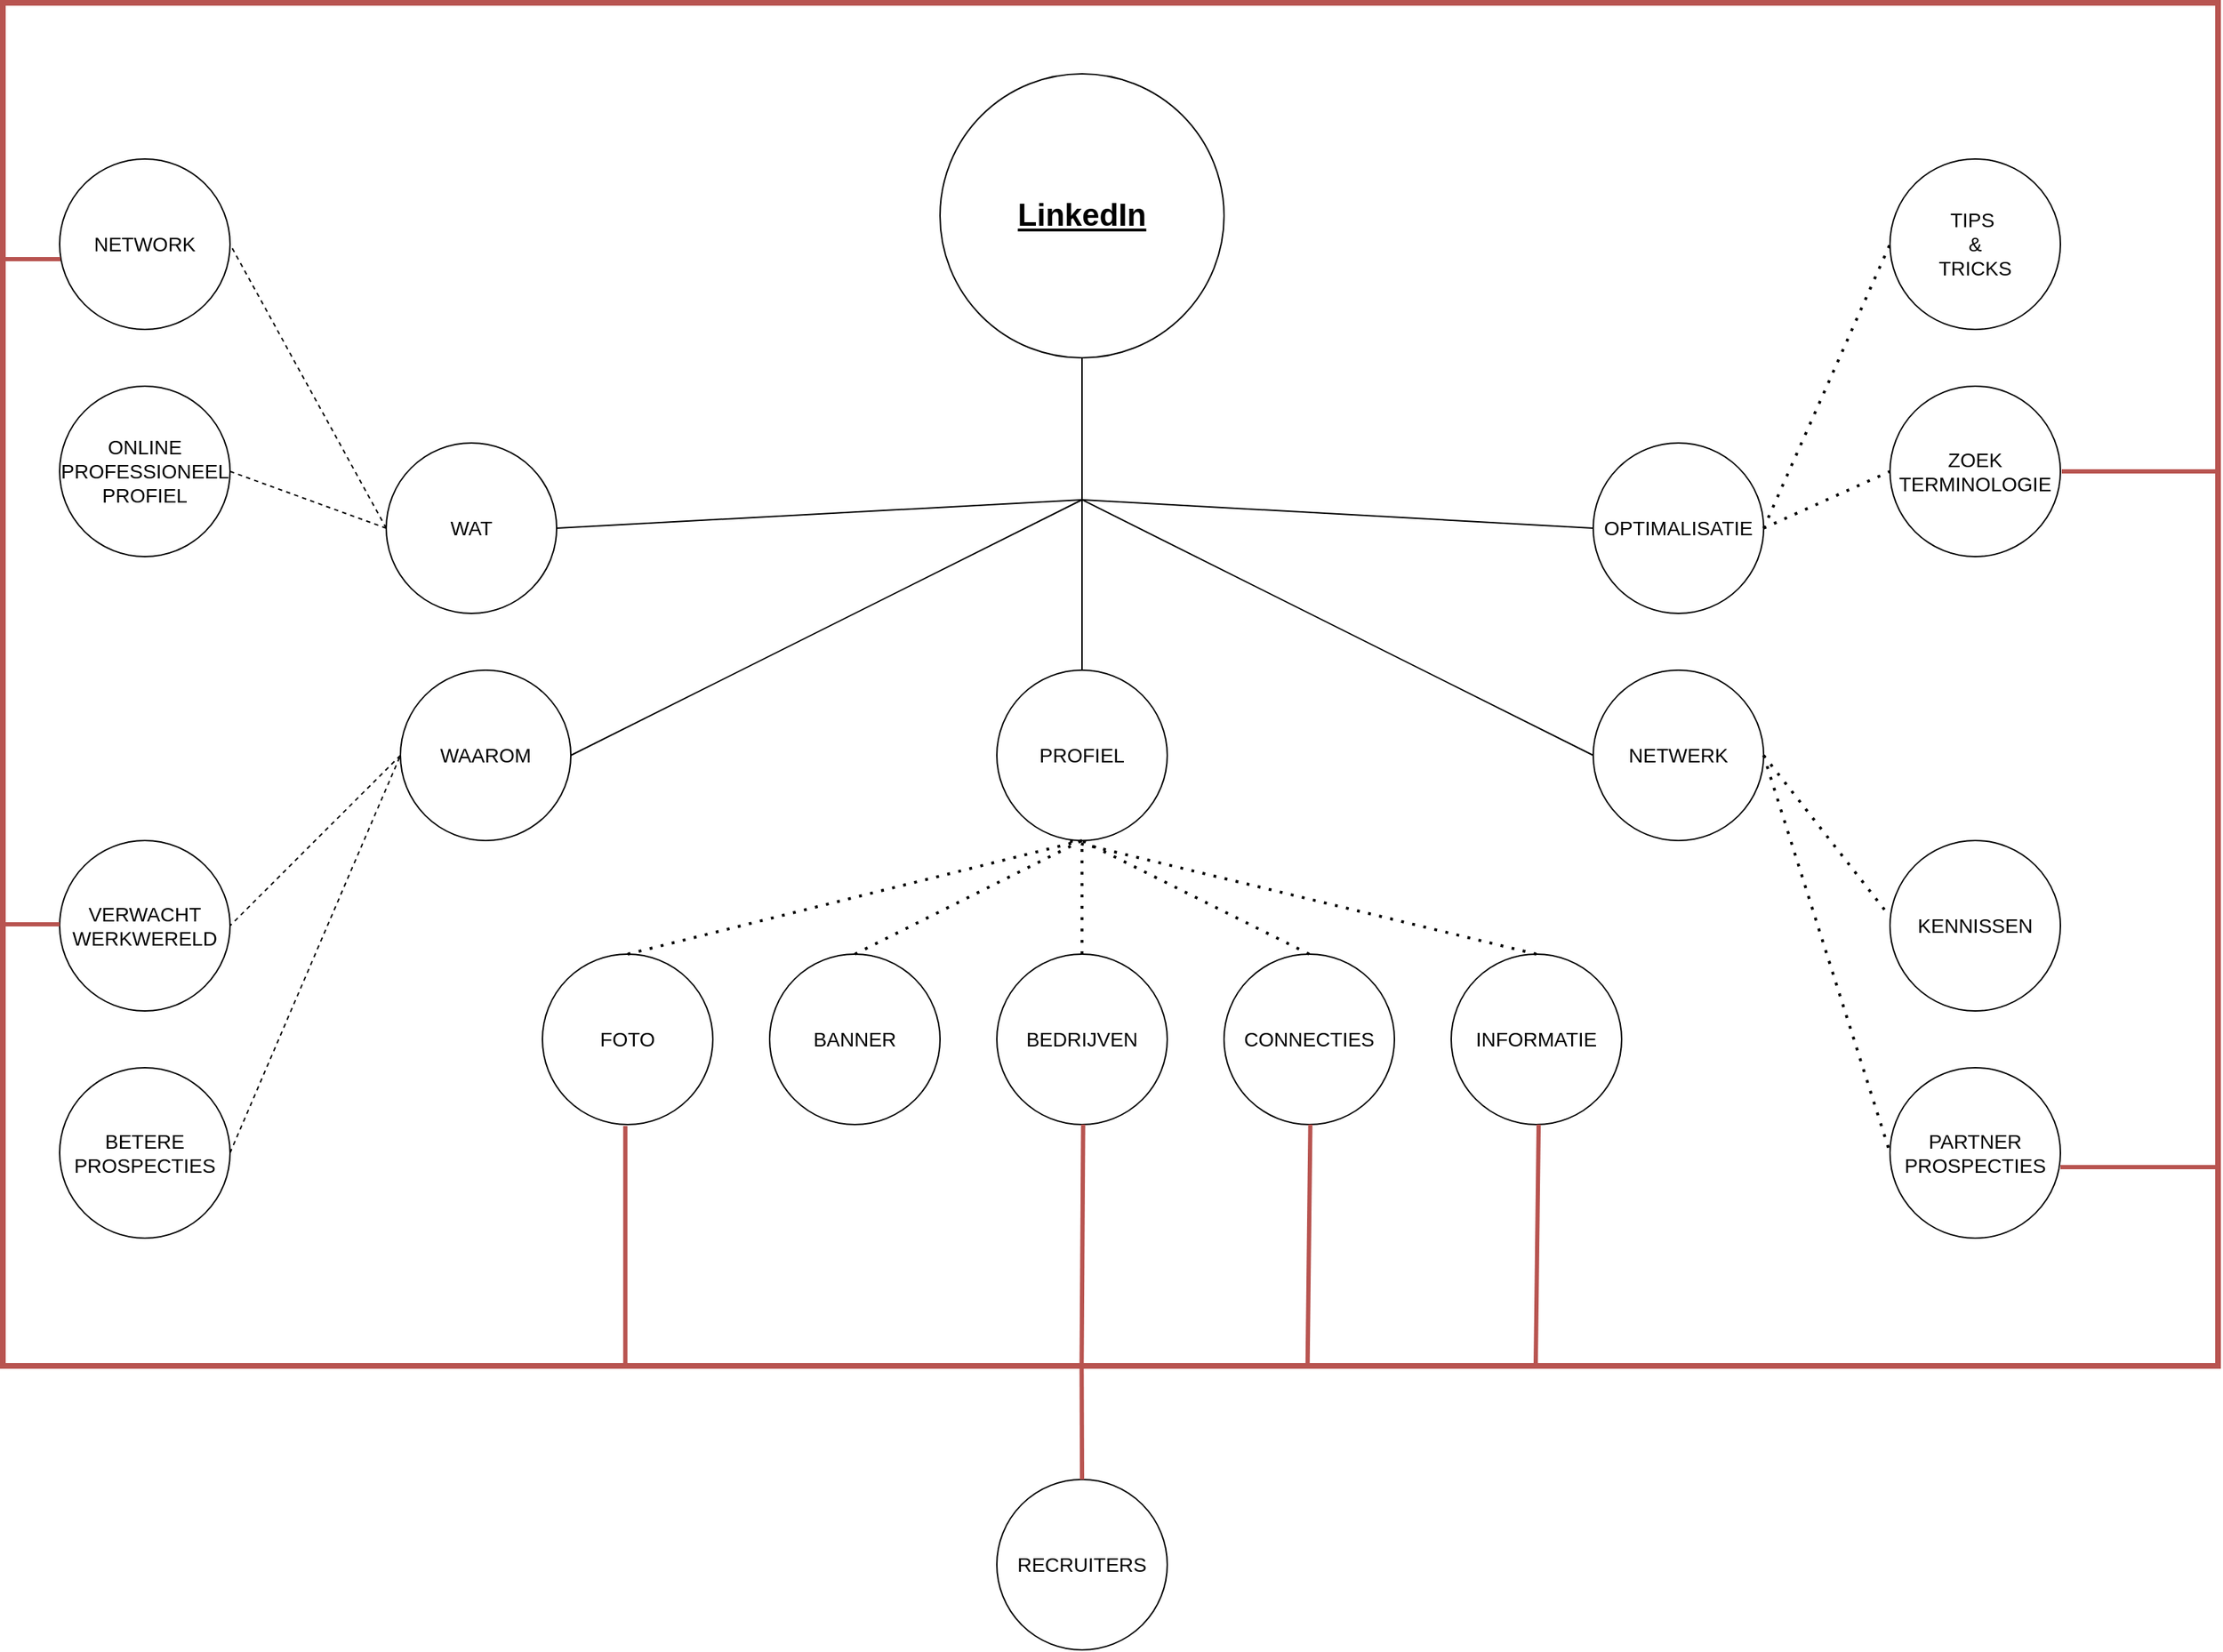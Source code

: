 <mxfile version="15.2.7" type="device"><diagram id="cNiFSIMEuwG_8wscErng" name="Page-1"><mxGraphModel dx="1106" dy="875" grid="0" gridSize="10" guides="1" tooltips="1" connect="1" arrows="1" fold="1" page="0" pageScale="1" pageWidth="1169" pageHeight="827" math="0" shadow="0"><root><mxCell id="0"/><mxCell id="1" parent="0"/><mxCell id="8NQHxg4MMnJFfjUDObGu-1" value="LinkedIn" style="ellipse;whiteSpace=wrap;html=1;aspect=fixed;fontSize=22;fontStyle=5" parent="1" vertex="1"><mxGeometry x="500" y="20" width="200" height="200" as="geometry"/></mxCell><mxCell id="8NQHxg4MMnJFfjUDObGu-2" value="WAAROM" style="ellipse;whiteSpace=wrap;html=1;aspect=fixed;fontSize=14;" parent="1" vertex="1"><mxGeometry x="120" y="440" width="120" height="120" as="geometry"/></mxCell><mxCell id="8NQHxg4MMnJFfjUDObGu-3" value="PROFIEL" style="ellipse;whiteSpace=wrap;html=1;aspect=fixed;fontSize=14;" parent="1" vertex="1"><mxGeometry x="540" y="440" width="120" height="120" as="geometry"/></mxCell><mxCell id="8NQHxg4MMnJFfjUDObGu-4" value="NETWERK" style="ellipse;whiteSpace=wrap;html=1;aspect=fixed;fontSize=14;" parent="1" vertex="1"><mxGeometry x="960" y="440" width="120" height="120" as="geometry"/></mxCell><mxCell id="8NQHxg4MMnJFfjUDObGu-5" value="OPTIMALISATIE" style="ellipse;whiteSpace=wrap;html=1;aspect=fixed;fontSize=14;" parent="1" vertex="1"><mxGeometry x="960" y="280" width="120" height="120" as="geometry"/></mxCell><mxCell id="8NQHxg4MMnJFfjUDObGu-6" value="WAT" style="ellipse;whiteSpace=wrap;html=1;aspect=fixed;fontSize=14;" parent="1" vertex="1"><mxGeometry x="110" y="280" width="120" height="120" as="geometry"/></mxCell><mxCell id="8NQHxg4MMnJFfjUDObGu-7" value="" style="endArrow=none;html=1;fontSize=14;entryX=0.5;entryY=1;entryDx=0;entryDy=0;exitX=0.5;exitY=0;exitDx=0;exitDy=0;" parent="1" source="8NQHxg4MMnJFfjUDObGu-3" target="8NQHxg4MMnJFfjUDObGu-1" edge="1"><mxGeometry width="50" height="50" relative="1" as="geometry"><mxPoint x="680" y="360" as="sourcePoint"/><mxPoint x="730" y="310" as="targetPoint"/></mxGeometry></mxCell><mxCell id="8NQHxg4MMnJFfjUDObGu-8" value="" style="endArrow=none;html=1;fontSize=14;exitX=0;exitY=0.5;exitDx=0;exitDy=0;" parent="1" source="8NQHxg4MMnJFfjUDObGu-4" edge="1"><mxGeometry width="50" height="50" relative="1" as="geometry"><mxPoint x="680" y="360" as="sourcePoint"/><mxPoint x="600" y="320" as="targetPoint"/></mxGeometry></mxCell><mxCell id="8NQHxg4MMnJFfjUDObGu-9" value="" style="endArrow=none;html=1;fontSize=14;exitX=1;exitY=0.5;exitDx=0;exitDy=0;" parent="1" source="8NQHxg4MMnJFfjUDObGu-2" edge="1"><mxGeometry width="50" height="50" relative="1" as="geometry"><mxPoint x="680" y="360" as="sourcePoint"/><mxPoint x="600" y="320" as="targetPoint"/></mxGeometry></mxCell><mxCell id="8NQHxg4MMnJFfjUDObGu-10" value="" style="endArrow=none;html=1;fontSize=14;exitX=0;exitY=0.5;exitDx=0;exitDy=0;" parent="1" source="8NQHxg4MMnJFfjUDObGu-5" edge="1"><mxGeometry width="50" height="50" relative="1" as="geometry"><mxPoint x="680" y="360" as="sourcePoint"/><mxPoint x="600" y="320" as="targetPoint"/></mxGeometry></mxCell><mxCell id="8NQHxg4MMnJFfjUDObGu-11" value="" style="endArrow=none;html=1;fontSize=14;exitX=1;exitY=0.5;exitDx=0;exitDy=0;" parent="1" source="8NQHxg4MMnJFfjUDObGu-6" edge="1"><mxGeometry width="50" height="50" relative="1" as="geometry"><mxPoint x="680" y="360" as="sourcePoint"/><mxPoint x="600" y="320" as="targetPoint"/></mxGeometry></mxCell><mxCell id="8NQHxg4MMnJFfjUDObGu-13" value="RECRUITERS" style="ellipse;whiteSpace=wrap;html=1;aspect=fixed;fontSize=14;" parent="1" vertex="1"><mxGeometry x="540" y="1010" width="120" height="120" as="geometry"/></mxCell><mxCell id="ZBgQZHpArMu9raovXyfn-1" value="NETWORK" style="ellipse;whiteSpace=wrap;html=1;aspect=fixed;fontSize=14;" vertex="1" parent="1"><mxGeometry x="-120" y="80" width="120" height="120" as="geometry"/></mxCell><mxCell id="ZBgQZHpArMu9raovXyfn-2" value="VERWACHT WERKWERELD" style="ellipse;whiteSpace=wrap;html=1;aspect=fixed;fontSize=14;" vertex="1" parent="1"><mxGeometry x="-120" y="560" width="120" height="120" as="geometry"/></mxCell><mxCell id="ZBgQZHpArMu9raovXyfn-3" value="ONLINE PROFESSIONEEL PROFIEL" style="ellipse;whiteSpace=wrap;html=1;aspect=fixed;fontSize=14;" vertex="1" parent="1"><mxGeometry x="-120" y="240" width="120" height="120" as="geometry"/></mxCell><mxCell id="ZBgQZHpArMu9raovXyfn-4" value="BETERE PROSPECTIES" style="ellipse;whiteSpace=wrap;html=1;aspect=fixed;fontSize=14;" vertex="1" parent="1"><mxGeometry x="-120" y="720" width="120" height="120" as="geometry"/></mxCell><mxCell id="ZBgQZHpArMu9raovXyfn-5" value="" style="endArrow=none;dashed=1;html=1;entryX=1;entryY=0.5;entryDx=0;entryDy=0;exitX=0;exitY=0.5;exitDx=0;exitDy=0;" edge="1" parent="1" source="8NQHxg4MMnJFfjUDObGu-6" target="ZBgQZHpArMu9raovXyfn-1"><mxGeometry width="50" height="50" relative="1" as="geometry"><mxPoint x="120" y="320" as="sourcePoint"/><mxPoint x="300" y="440" as="targetPoint"/></mxGeometry></mxCell><mxCell id="ZBgQZHpArMu9raovXyfn-6" value="" style="endArrow=none;dashed=1;html=1;entryX=1;entryY=0.5;entryDx=0;entryDy=0;" edge="1" parent="1" target="ZBgQZHpArMu9raovXyfn-3"><mxGeometry width="50" height="50" relative="1" as="geometry"><mxPoint x="110" y="340" as="sourcePoint"/><mxPoint x="10" y="150" as="targetPoint"/></mxGeometry></mxCell><mxCell id="ZBgQZHpArMu9raovXyfn-7" value="" style="endArrow=none;dashed=1;html=1;entryX=1;entryY=0.5;entryDx=0;entryDy=0;exitX=0;exitY=0.5;exitDx=0;exitDy=0;" edge="1" parent="1" source="8NQHxg4MMnJFfjUDObGu-2" target="ZBgQZHpArMu9raovXyfn-2"><mxGeometry width="50" height="50" relative="1" as="geometry"><mxPoint x="130" y="360" as="sourcePoint"/><mxPoint x="20" y="160" as="targetPoint"/></mxGeometry></mxCell><mxCell id="ZBgQZHpArMu9raovXyfn-8" value="" style="endArrow=none;dashed=1;html=1;entryX=0;entryY=0.5;entryDx=0;entryDy=0;exitX=1;exitY=0.5;exitDx=0;exitDy=0;" edge="1" parent="1" source="ZBgQZHpArMu9raovXyfn-4" target="8NQHxg4MMnJFfjUDObGu-2"><mxGeometry width="50" height="50" relative="1" as="geometry"><mxPoint x="140" y="370" as="sourcePoint"/><mxPoint x="30" y="170" as="targetPoint"/></mxGeometry></mxCell><mxCell id="ZBgQZHpArMu9raovXyfn-10" value="FOTO" style="ellipse;whiteSpace=wrap;html=1;aspect=fixed;fontSize=14;" vertex="1" parent="1"><mxGeometry x="220" y="640" width="120" height="120" as="geometry"/></mxCell><mxCell id="ZBgQZHpArMu9raovXyfn-11" value="BANNER" style="ellipse;whiteSpace=wrap;html=1;aspect=fixed;fontSize=14;" vertex="1" parent="1"><mxGeometry x="380" y="640" width="120" height="120" as="geometry"/></mxCell><mxCell id="ZBgQZHpArMu9raovXyfn-12" value="BEDRIJVEN" style="ellipse;whiteSpace=wrap;html=1;aspect=fixed;fontSize=14;" vertex="1" parent="1"><mxGeometry x="540" y="640" width="120" height="120" as="geometry"/></mxCell><mxCell id="ZBgQZHpArMu9raovXyfn-13" value="CONNECTIES" style="ellipse;whiteSpace=wrap;html=1;aspect=fixed;fontSize=14;" vertex="1" parent="1"><mxGeometry x="700" y="640" width="120" height="120" as="geometry"/></mxCell><mxCell id="ZBgQZHpArMu9raovXyfn-14" value="INFORMATIE" style="ellipse;whiteSpace=wrap;html=1;aspect=fixed;fontSize=14;" vertex="1" parent="1"><mxGeometry x="860" y="640" width="120" height="120" as="geometry"/></mxCell><mxCell id="ZBgQZHpArMu9raovXyfn-15" value="" style="endArrow=none;dashed=1;html=1;dashPattern=1 3;strokeWidth=2;entryX=0.5;entryY=1;entryDx=0;entryDy=0;exitX=0.5;exitY=0;exitDx=0;exitDy=0;" edge="1" parent="1" source="ZBgQZHpArMu9raovXyfn-10" target="8NQHxg4MMnJFfjUDObGu-3"><mxGeometry width="50" height="50" relative="1" as="geometry"><mxPoint x="430" y="490" as="sourcePoint"/><mxPoint x="480" y="440" as="targetPoint"/></mxGeometry></mxCell><mxCell id="ZBgQZHpArMu9raovXyfn-16" value="" style="endArrow=none;dashed=1;html=1;dashPattern=1 3;strokeWidth=2;exitX=0.5;exitY=0;exitDx=0;exitDy=0;" edge="1" parent="1" source="ZBgQZHpArMu9raovXyfn-11"><mxGeometry width="50" height="50" relative="1" as="geometry"><mxPoint x="290" y="650" as="sourcePoint"/><mxPoint x="600" y="560" as="targetPoint"/></mxGeometry></mxCell><mxCell id="ZBgQZHpArMu9raovXyfn-17" value="" style="endArrow=none;dashed=1;html=1;dashPattern=1 3;strokeWidth=2;entryX=0.5;entryY=1;entryDx=0;entryDy=0;exitX=0.5;exitY=0;exitDx=0;exitDy=0;" edge="1" parent="1" source="ZBgQZHpArMu9raovXyfn-12"><mxGeometry width="50" height="50" relative="1" as="geometry"><mxPoint x="280" y="640" as="sourcePoint"/><mxPoint x="600.0" y="560" as="targetPoint"/></mxGeometry></mxCell><mxCell id="ZBgQZHpArMu9raovXyfn-18" value="" style="endArrow=none;dashed=1;html=1;dashPattern=1 3;strokeWidth=2;entryX=0.5;entryY=1;entryDx=0;entryDy=0;exitX=0.5;exitY=0;exitDx=0;exitDy=0;" edge="1" parent="1" source="ZBgQZHpArMu9raovXyfn-13" target="8NQHxg4MMnJFfjUDObGu-3"><mxGeometry width="50" height="50" relative="1" as="geometry"><mxPoint x="310" y="670" as="sourcePoint"/><mxPoint x="630.0" y="590" as="targetPoint"/></mxGeometry></mxCell><mxCell id="ZBgQZHpArMu9raovXyfn-19" value="" style="endArrow=none;dashed=1;html=1;dashPattern=1 3;strokeWidth=2;exitX=0.5;exitY=0;exitDx=0;exitDy=0;" edge="1" parent="1" source="ZBgQZHpArMu9raovXyfn-14"><mxGeometry width="50" height="50" relative="1" as="geometry"><mxPoint x="320" y="680" as="sourcePoint"/><mxPoint x="590" y="560" as="targetPoint"/></mxGeometry></mxCell><mxCell id="ZBgQZHpArMu9raovXyfn-20" value="TIPS&amp;nbsp;&lt;br&gt;&amp;amp;&lt;br&gt;TRICKS" style="ellipse;whiteSpace=wrap;html=1;aspect=fixed;fontSize=14;" vertex="1" parent="1"><mxGeometry x="1169" y="80" width="120" height="120" as="geometry"/></mxCell><mxCell id="ZBgQZHpArMu9raovXyfn-21" value="ZOEK&lt;br&gt;TERMINOLOGIE" style="ellipse;whiteSpace=wrap;html=1;aspect=fixed;fontSize=14;" vertex="1" parent="1"><mxGeometry x="1169" y="240" width="120" height="120" as="geometry"/></mxCell><mxCell id="ZBgQZHpArMu9raovXyfn-22" value="KENNISSEN" style="ellipse;whiteSpace=wrap;html=1;aspect=fixed;fontSize=14;" vertex="1" parent="1"><mxGeometry x="1169" y="560" width="120" height="120" as="geometry"/></mxCell><mxCell id="ZBgQZHpArMu9raovXyfn-23" value="PARTNER PROSPECTIES" style="ellipse;whiteSpace=wrap;html=1;aspect=fixed;fontSize=14;" vertex="1" parent="1"><mxGeometry x="1169" y="720" width="120" height="120" as="geometry"/></mxCell><mxCell id="ZBgQZHpArMu9raovXyfn-25" value="" style="endArrow=none;dashed=1;html=1;dashPattern=1 3;strokeWidth=2;entryX=0;entryY=0.5;entryDx=0;entryDy=0;exitX=1;exitY=0.5;exitDx=0;exitDy=0;" edge="1" parent="1" source="8NQHxg4MMnJFfjUDObGu-5" target="ZBgQZHpArMu9raovXyfn-20"><mxGeometry width="50" height="50" relative="1" as="geometry"><mxPoint x="640" y="510" as="sourcePoint"/><mxPoint x="690" y="460" as="targetPoint"/></mxGeometry></mxCell><mxCell id="ZBgQZHpArMu9raovXyfn-26" value="" style="endArrow=none;dashed=1;html=1;dashPattern=1 3;strokeWidth=2;entryX=0;entryY=0.5;entryDx=0;entryDy=0;exitX=1;exitY=0.5;exitDx=0;exitDy=0;" edge="1" parent="1" source="8NQHxg4MMnJFfjUDObGu-5" target="ZBgQZHpArMu9raovXyfn-21"><mxGeometry width="50" height="50" relative="1" as="geometry"><mxPoint x="1090.0" y="350" as="sourcePoint"/><mxPoint x="1179" y="270" as="targetPoint"/></mxGeometry></mxCell><mxCell id="ZBgQZHpArMu9raovXyfn-27" value="" style="endArrow=none;dashed=1;html=1;dashPattern=1 3;strokeWidth=2;entryX=-0.018;entryY=0.424;entryDx=0;entryDy=0;exitX=1;exitY=0.5;exitDx=0;exitDy=0;entryPerimeter=0;" edge="1" parent="1" source="8NQHxg4MMnJFfjUDObGu-4" target="ZBgQZHpArMu9raovXyfn-22"><mxGeometry width="50" height="50" relative="1" as="geometry"><mxPoint x="1100.0" y="360" as="sourcePoint"/><mxPoint x="1189" y="280" as="targetPoint"/></mxGeometry></mxCell><mxCell id="ZBgQZHpArMu9raovXyfn-28" value="" style="endArrow=none;dashed=1;html=1;dashPattern=1 3;strokeWidth=2;entryX=0;entryY=0.5;entryDx=0;entryDy=0;exitX=1;exitY=0.5;exitDx=0;exitDy=0;" edge="1" parent="1" source="8NQHxg4MMnJFfjUDObGu-4" target="ZBgQZHpArMu9raovXyfn-23"><mxGeometry width="50" height="50" relative="1" as="geometry"><mxPoint x="1110.0" y="370" as="sourcePoint"/><mxPoint x="1199" y="290" as="targetPoint"/></mxGeometry></mxCell><mxCell id="ZBgQZHpArMu9raovXyfn-31" value="" style="rounded=0;whiteSpace=wrap;html=1;fillColor=none;strokeWidth=4;strokeColor=#b85450;" vertex="1" parent="1"><mxGeometry x="-160" y="-30" width="1560" height="960" as="geometry"/></mxCell><mxCell id="ZBgQZHpArMu9raovXyfn-32" value="" style="endArrow=none;html=1;exitX=0.5;exitY=0;exitDx=0;exitDy=0;entryX=0.487;entryY=1.001;entryDx=0;entryDy=0;entryPerimeter=0;strokeWidth=3;fillColor=#f8cecc;strokeColor=#b85450;" edge="1" parent="1" source="8NQHxg4MMnJFfjUDObGu-13" target="ZBgQZHpArMu9raovXyfn-31"><mxGeometry width="50" height="50" relative="1" as="geometry"><mxPoint x="610" y="630" as="sourcePoint"/><mxPoint x="660" y="580" as="targetPoint"/></mxGeometry></mxCell><mxCell id="ZBgQZHpArMu9raovXyfn-34" value="" style="endArrow=none;html=1;strokeWidth=3;entryX=0.281;entryY=1.002;entryDx=0;entryDy=0;entryPerimeter=0;fillColor=#f8cecc;strokeColor=#b85450;exitX=0.281;exitY=0.824;exitDx=0;exitDy=0;exitPerimeter=0;" edge="1" parent="1" source="ZBgQZHpArMu9raovXyfn-31" target="ZBgQZHpArMu9raovXyfn-31"><mxGeometry width="50" height="50" relative="1" as="geometry"><mxPoint x="277" y="766" as="sourcePoint"/><mxPoint x="130" y="980" as="targetPoint"/></mxGeometry></mxCell><mxCell id="ZBgQZHpArMu9raovXyfn-35" value="" style="endArrow=none;html=1;strokeWidth=3;exitX=0.282;exitY=0.833;exitDx=0;exitDy=0;exitPerimeter=0;entryX=0.487;entryY=0.998;entryDx=0;entryDy=0;entryPerimeter=0;fillColor=#f8cecc;strokeColor=#b85450;" edge="1" parent="1" target="ZBgQZHpArMu9raovXyfn-31"><mxGeometry width="50" height="50" relative="1" as="geometry"><mxPoint x="600.78" y="760.0" as="sourcePoint"/><mxPoint x="599.22" y="922.24" as="targetPoint"/></mxGeometry></mxCell><mxCell id="ZBgQZHpArMu9raovXyfn-36" value="" style="endArrow=none;html=1;strokeWidth=3;exitX=0.282;exitY=0.833;exitDx=0;exitDy=0;exitPerimeter=0;entryX=0.589;entryY=0.998;entryDx=0;entryDy=0;entryPerimeter=0;fillColor=#f8cecc;strokeColor=#b85450;" edge="1" parent="1" target="ZBgQZHpArMu9raovXyfn-31"><mxGeometry width="50" height="50" relative="1" as="geometry"><mxPoint x="760.78" y="760.0" as="sourcePoint"/><mxPoint x="759.22" y="922.24" as="targetPoint"/></mxGeometry></mxCell><mxCell id="ZBgQZHpArMu9raovXyfn-37" value="" style="endArrow=none;html=1;strokeWidth=3;exitX=0.282;exitY=0.833;exitDx=0;exitDy=0;exitPerimeter=0;entryX=0.692;entryY=0.998;entryDx=0;entryDy=0;entryPerimeter=0;fillColor=#f8cecc;strokeColor=#b85450;" edge="1" parent="1" target="ZBgQZHpArMu9raovXyfn-31"><mxGeometry width="50" height="50" relative="1" as="geometry"><mxPoint x="921.56" y="760.0" as="sourcePoint"/><mxPoint x="920.0" y="922.24" as="targetPoint"/></mxGeometry></mxCell><mxCell id="ZBgQZHpArMu9raovXyfn-38" value="" style="endArrow=none;html=1;strokeWidth=3;exitX=0.282;exitY=0.833;exitDx=0;exitDy=0;exitPerimeter=0;fillColor=#f8cecc;strokeColor=#b85450;" edge="1" parent="1"><mxGeometry width="50" height="50" relative="1" as="geometry"><mxPoint x="1400" y="790.0" as="sourcePoint"/><mxPoint x="1289" y="790" as="targetPoint"/></mxGeometry></mxCell><mxCell id="ZBgQZHpArMu9raovXyfn-40" value="" style="endArrow=none;html=1;strokeWidth=3;fillColor=#f8cecc;strokeColor=#b85450;" edge="1" parent="1"><mxGeometry width="50" height="50" relative="1" as="geometry"><mxPoint x="1290" y="300" as="sourcePoint"/><mxPoint x="1400" y="300" as="targetPoint"/></mxGeometry></mxCell><mxCell id="ZBgQZHpArMu9raovXyfn-41" value="" style="endArrow=none;html=1;strokeWidth=3;exitX=0.026;exitY=0.188;exitDx=0;exitDy=0;exitPerimeter=0;entryX=0;entryY=0.188;entryDx=0;entryDy=0;entryPerimeter=0;fillColor=#f8cecc;strokeColor=#b85450;" edge="1" parent="1" source="ZBgQZHpArMu9raovXyfn-31" target="ZBgQZHpArMu9raovXyfn-31"><mxGeometry width="50" height="50" relative="1" as="geometry"><mxPoint x="-218.44" y="130.0" as="sourcePoint"/><mxPoint x="-220.0" y="292.24" as="targetPoint"/></mxGeometry></mxCell><mxCell id="ZBgQZHpArMu9raovXyfn-42" value="" style="endArrow=none;html=1;strokeWidth=3;fillColor=#f8cecc;strokeColor=#b85450;" edge="1" parent="1"><mxGeometry width="50" height="50" relative="1" as="geometry"><mxPoint x="-120" y="619" as="sourcePoint"/><mxPoint x="-160" y="619" as="targetPoint"/></mxGeometry></mxCell></root></mxGraphModel></diagram></mxfile>